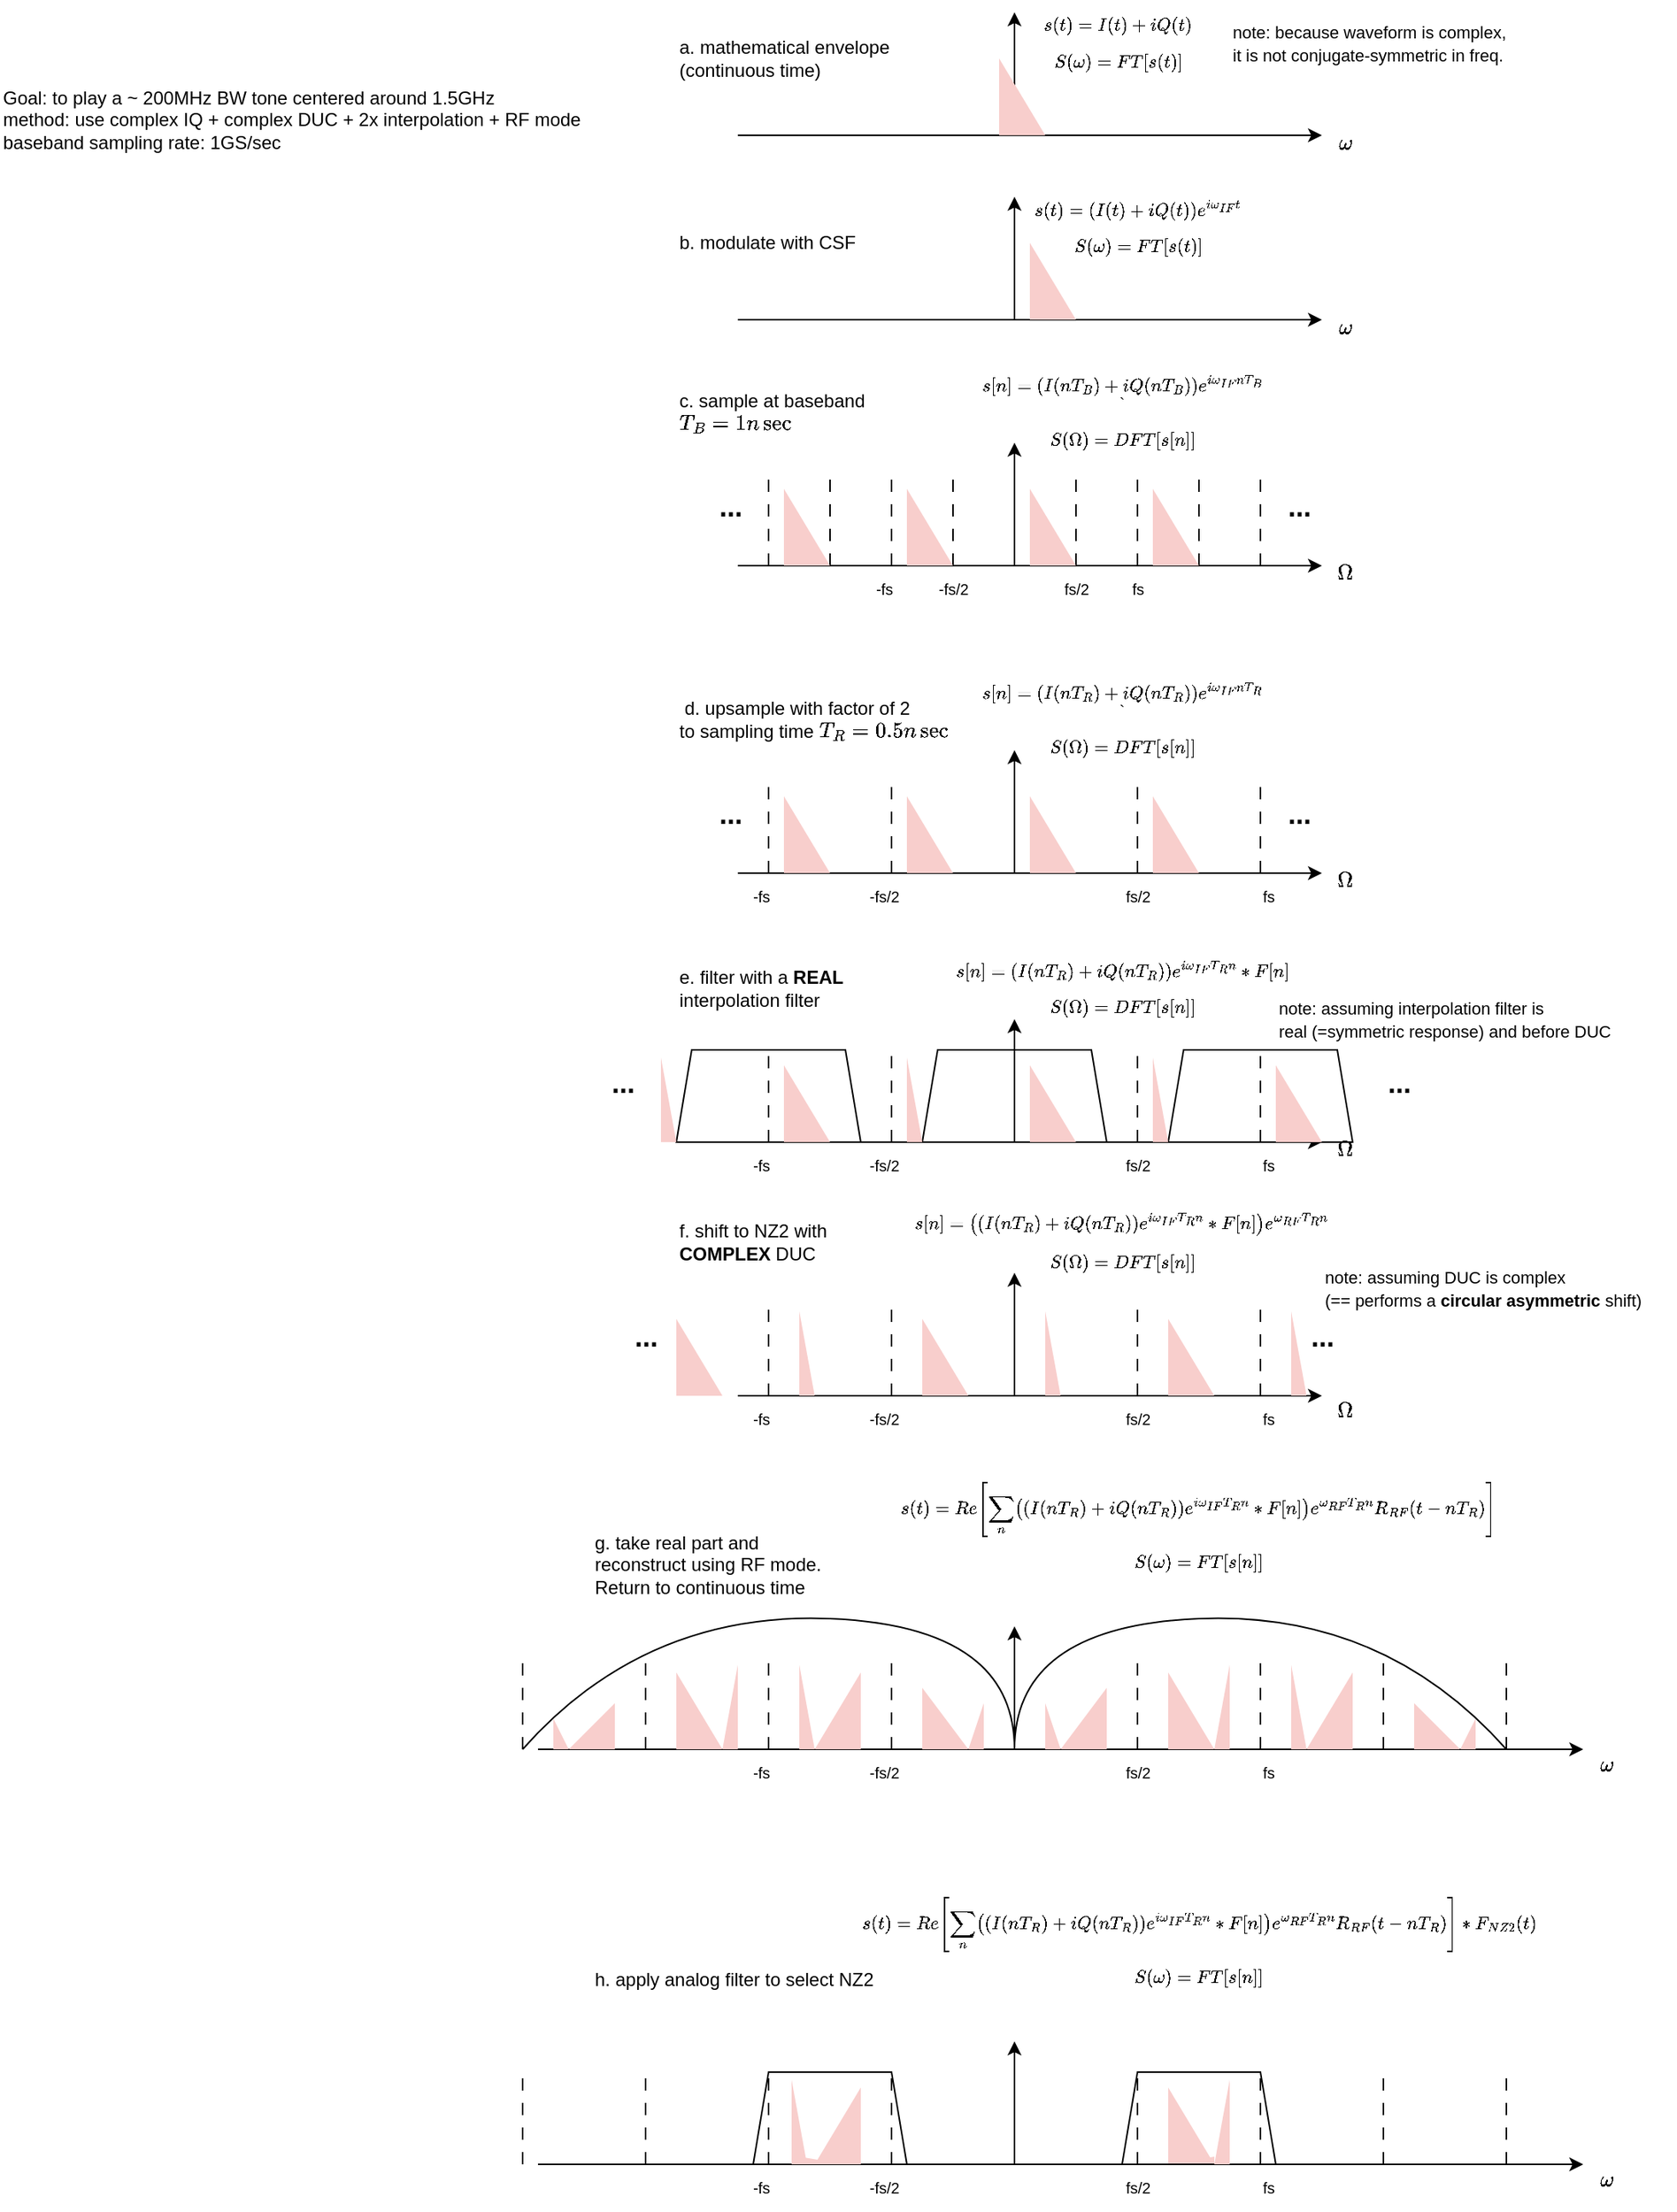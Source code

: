 <mxfile version="24.0.7" type="github" pages="2">
  <diagram name="Page-1" id="3EDu0ph7gnK6FWtlWWhK">
    <mxGraphModel dx="1434" dy="647" grid="1" gridSize="10" guides="1" tooltips="1" connect="1" arrows="1" fold="1" page="1" pageScale="1" pageWidth="1169" pageHeight="1654" math="1" shadow="0">
      <root>
        <mxCell id="0" />
        <mxCell id="1" parent="0" />
        <mxCell id="BkP3ZMJu4RFStQbcXFvb-228" value="" style="shape=trapezoid;perimeter=trapezoidPerimeter;whiteSpace=wrap;html=1;fixedSize=1;size=10;fillColor=none;" vertex="1" parent="1">
          <mxGeometry x="540" y="1350" width="100" height="60" as="geometry" />
        </mxCell>
        <mxCell id="iMeQ7XojHysJV0oHj3ZQ-11" value="" style="shape=trapezoid;perimeter=trapezoidPerimeter;whiteSpace=wrap;html=1;fixedSize=1;size=10;fillColor=none;" vertex="1" parent="1">
          <mxGeometry x="810" y="685" width="120" height="60" as="geometry" />
        </mxCell>
        <mxCell id="iMeQ7XojHysJV0oHj3ZQ-12" value="" style="shape=trapezoid;perimeter=trapezoidPerimeter;whiteSpace=wrap;html=1;fixedSize=1;size=10;fillColor=none;" vertex="1" parent="1">
          <mxGeometry x="490" y="685" width="120" height="60" as="geometry" />
        </mxCell>
        <mxCell id="BkP3ZMJu4RFStQbcXFvb-122" value="" style="shape=trapezoid;perimeter=trapezoidPerimeter;whiteSpace=wrap;html=1;fixedSize=1;size=10;fillColor=none;" vertex="1" parent="1">
          <mxGeometry x="650" y="685" width="120" height="60" as="geometry" />
        </mxCell>
        <mxCell id="BkP3ZMJu4RFStQbcXFvb-1" value="" style="endArrow=classic;html=1;rounded=0;" edge="1" parent="1">
          <mxGeometry width="50" height="50" relative="1" as="geometry">
            <mxPoint x="710" y="370" as="sourcePoint" />
            <mxPoint x="710" y="290" as="targetPoint" />
          </mxGeometry>
        </mxCell>
        <mxCell id="BkP3ZMJu4RFStQbcXFvb-2" value="" style="endArrow=classic;html=1;rounded=0;" edge="1" parent="1">
          <mxGeometry width="50" height="50" relative="1" as="geometry">
            <mxPoint x="530" y="370" as="sourcePoint" />
            <mxPoint x="910" y="370" as="targetPoint" />
          </mxGeometry>
        </mxCell>
        <mxCell id="BkP3ZMJu4RFStQbcXFvb-3" value="" style="endArrow=none;html=1;rounded=0;dashed=1;dashPattern=8 8;" edge="1" parent="1">
          <mxGeometry width="50" height="50" relative="1" as="geometry">
            <mxPoint x="750" y="370" as="sourcePoint" />
            <mxPoint x="750" y="310" as="targetPoint" />
          </mxGeometry>
        </mxCell>
        <mxCell id="BkP3ZMJu4RFStQbcXFvb-4" value="" style="endArrow=none;html=1;rounded=0;dashed=1;dashPattern=8 8;" edge="1" parent="1">
          <mxGeometry width="50" height="50" relative="1" as="geometry">
            <mxPoint x="790" y="370" as="sourcePoint" />
            <mxPoint x="790" y="310" as="targetPoint" />
          </mxGeometry>
        </mxCell>
        <mxCell id="BkP3ZMJu4RFStQbcXFvb-5" value="" style="endArrow=none;html=1;rounded=0;dashed=1;dashPattern=8 8;" edge="1" parent="1">
          <mxGeometry width="50" height="50" relative="1" as="geometry">
            <mxPoint x="830" y="370" as="sourcePoint" />
            <mxPoint x="830" y="310" as="targetPoint" />
          </mxGeometry>
        </mxCell>
        <mxCell id="BkP3ZMJu4RFStQbcXFvb-8" value="" style="endArrow=none;html=1;rounded=0;dashed=1;dashPattern=8 8;" edge="1" parent="1">
          <mxGeometry width="50" height="50" relative="1" as="geometry">
            <mxPoint x="630" y="370" as="sourcePoint" />
            <mxPoint x="630" y="310" as="targetPoint" />
          </mxGeometry>
        </mxCell>
        <mxCell id="BkP3ZMJu4RFStQbcXFvb-9" value="" style="endArrow=none;html=1;rounded=0;dashed=1;dashPattern=8 8;" edge="1" parent="1">
          <mxGeometry width="50" height="50" relative="1" as="geometry">
            <mxPoint x="670" y="370" as="sourcePoint" />
            <mxPoint x="670" y="310" as="targetPoint" />
          </mxGeometry>
        </mxCell>
        <mxCell id="BkP3ZMJu4RFStQbcXFvb-14" value="" style="verticalLabelPosition=bottom;verticalAlign=top;html=1;shape=mxgraph.basic.orthogonal_triangle;fillColor=#f8cecc;strokeColor=none;" vertex="1" parent="1">
          <mxGeometry x="720" y="320" width="30" height="50" as="geometry" />
        </mxCell>
        <mxCell id="BkP3ZMJu4RFStQbcXFvb-16" value="&lt;font style=&quot;font-size: 10px;&quot;&gt;fs/2&lt;/font&gt;" style="text;html=1;align=center;verticalAlign=middle;resizable=0;points=[];autosize=1;strokeColor=none;fillColor=none;" vertex="1" parent="1">
          <mxGeometry x="730" y="370" width="40" height="30" as="geometry" />
        </mxCell>
        <mxCell id="BkP3ZMJu4RFStQbcXFvb-17" value="&lt;font style=&quot;font-size: 10px;&quot;&gt;fs&lt;/font&gt;" style="text;html=1;align=center;verticalAlign=middle;resizable=0;points=[];autosize=1;strokeColor=none;fillColor=none;" vertex="1" parent="1">
          <mxGeometry x="775" y="370" width="30" height="30" as="geometry" />
        </mxCell>
        <mxCell id="BkP3ZMJu4RFStQbcXFvb-18" value="&lt;font style=&quot;font-size: 10px;&quot;&gt;-fs/2&lt;/font&gt;" style="text;html=1;align=center;verticalAlign=middle;resizable=0;points=[];autosize=1;strokeColor=none;fillColor=none;" vertex="1" parent="1">
          <mxGeometry x="650" y="370" width="40" height="30" as="geometry" />
        </mxCell>
        <mxCell id="BkP3ZMJu4RFStQbcXFvb-19" value="&lt;font style=&quot;font-size: 10px;&quot;&gt;-fs&lt;/font&gt;" style="text;html=1;align=center;verticalAlign=middle;resizable=0;points=[];autosize=1;strokeColor=none;fillColor=none;" vertex="1" parent="1">
          <mxGeometry x="610" y="370" width="30" height="30" as="geometry" />
        </mxCell>
        <mxCell id="BkP3ZMJu4RFStQbcXFvb-20" value="`s(t)=I(t)+iQ(t)`&lt;div&gt;&lt;br&gt;&lt;/div&gt;&lt;div&gt;`S(\omega)=FT[s(t)]`&lt;/div&gt;" style="text;html=1;align=center;verticalAlign=middle;whiteSpace=wrap;rounded=0;fontSize=10;" vertex="1" parent="1">
          <mxGeometry x="730" y="20" width="95" height="20" as="geometry" />
        </mxCell>
        <mxCell id="BkP3ZMJu4RFStQbcXFvb-21" value="`s[n]=(I(nT_{B})+iQ(nT_{B}))e^{i\omega_{IF}nT_{B}}``&lt;div&gt;&lt;br&gt;&lt;div&gt;`S(\Omega)=DFT[s[n]]`&lt;/div&gt;&lt;/div&gt;" style="text;html=1;align=center;verticalAlign=middle;whiteSpace=wrap;rounded=0;fontSize=10;" vertex="1" parent="1">
          <mxGeometry x="720" y="260" width="120" height="20" as="geometry" />
        </mxCell>
        <mxCell id="BkP3ZMJu4RFStQbcXFvb-22" value="" style="endArrow=classic;html=1;rounded=0;" edge="1" parent="1">
          <mxGeometry width="50" height="50" relative="1" as="geometry">
            <mxPoint x="710" y="90" as="sourcePoint" />
            <mxPoint x="710" y="10" as="targetPoint" />
          </mxGeometry>
        </mxCell>
        <mxCell id="BkP3ZMJu4RFStQbcXFvb-23" value="" style="endArrow=classic;html=1;rounded=0;" edge="1" parent="1">
          <mxGeometry width="50" height="50" relative="1" as="geometry">
            <mxPoint x="530" y="90" as="sourcePoint" />
            <mxPoint x="910" y="90" as="targetPoint" />
          </mxGeometry>
        </mxCell>
        <mxCell id="BkP3ZMJu4RFStQbcXFvb-31" value="" style="endArrow=none;html=1;rounded=0;dashed=1;dashPattern=8 8;" edge="1" source="BkP3ZMJu4RFStQbcXFvb-33" parent="1">
          <mxGeometry width="50" height="50" relative="1" as="geometry">
            <mxPoint x="710" y="90" as="sourcePoint" />
            <mxPoint x="710" y="80" as="targetPoint" />
          </mxGeometry>
        </mxCell>
        <mxCell id="BkP3ZMJu4RFStQbcXFvb-32" value="" style="endArrow=none;html=1;rounded=0;dashed=1;dashPattern=8 8;" edge="1" target="BkP3ZMJu4RFStQbcXFvb-33" parent="1">
          <mxGeometry width="50" height="50" relative="1" as="geometry">
            <mxPoint x="710" y="90" as="sourcePoint" />
            <mxPoint x="710" y="80" as="targetPoint" />
          </mxGeometry>
        </mxCell>
        <mxCell id="BkP3ZMJu4RFStQbcXFvb-33" value="" style="verticalLabelPosition=bottom;verticalAlign=top;html=1;shape=mxgraph.basic.orthogonal_triangle;fillColor=#f8cecc;strokeColor=none;" vertex="1" parent="1">
          <mxGeometry x="700" y="40" width="30" height="50" as="geometry" />
        </mxCell>
        <mxCell id="BkP3ZMJu4RFStQbcXFvb-38" value="a. mathematical envelope&lt;br&gt;(continuous time)" style="text;html=1;align=left;verticalAlign=middle;resizable=0;points=[];autosize=1;strokeColor=none;fillColor=none;" vertex="1" parent="1">
          <mxGeometry x="490" y="20" width="160" height="40" as="geometry" />
        </mxCell>
        <mxCell id="BkP3ZMJu4RFStQbcXFvb-39" value="`\omega`" style="text;html=1;align=center;verticalAlign=middle;resizable=0;points=[];autosize=1;strokeColor=none;fillColor=none;" vertex="1" parent="1">
          <mxGeometry x="890" y="80" width="70" height="30" as="geometry" />
        </mxCell>
        <mxCell id="BkP3ZMJu4RFStQbcXFvb-41" value="c. sample at baseband&lt;div&gt;`T_{B}=1nsec`&lt;/div&gt;" style="text;html=1;align=left;verticalAlign=middle;resizable=0;points=[];autosize=1;strokeColor=none;fillColor=none;" vertex="1" parent="1">
          <mxGeometry x="490" y="250" width="140" height="40" as="geometry" />
        </mxCell>
        <mxCell id="BkP3ZMJu4RFStQbcXFvb-42" value="" style="verticalLabelPosition=bottom;verticalAlign=top;html=1;shape=mxgraph.basic.orthogonal_triangle;fillColor=#f8cecc;strokeColor=none;" vertex="1" parent="1">
          <mxGeometry x="800" y="320" width="30" height="50" as="geometry" />
        </mxCell>
        <mxCell id="BkP3ZMJu4RFStQbcXFvb-43" value="" style="verticalLabelPosition=bottom;verticalAlign=top;html=1;shape=mxgraph.basic.orthogonal_triangle;fillColor=#f8cecc;strokeColor=none;" vertex="1" parent="1">
          <mxGeometry x="640" y="320" width="30" height="50" as="geometry" />
        </mxCell>
        <mxCell id="BkP3ZMJu4RFStQbcXFvb-45" value="..." style="text;html=1;align=center;verticalAlign=top;resizable=0;points=[];autosize=1;strokeColor=none;fillColor=none;fontSize=18;fontStyle=1" vertex="1" parent="1">
          <mxGeometry x="875" y="315" width="40" height="40" as="geometry" />
        </mxCell>
        <mxCell id="BkP3ZMJu4RFStQbcXFvb-46" value="..." style="text;html=1;align=center;verticalAlign=top;resizable=0;points=[];autosize=1;strokeColor=none;fillColor=none;fontSize=18;fontStyle=1" vertex="1" parent="1">
          <mxGeometry x="505" y="315" width="40" height="40" as="geometry" />
        </mxCell>
        <mxCell id="BkP3ZMJu4RFStQbcXFvb-47" value="" style="endArrow=none;html=1;rounded=0;dashed=1;dashPattern=8 8;" edge="1" parent="1">
          <mxGeometry width="50" height="50" relative="1" as="geometry">
            <mxPoint x="590" y="370" as="sourcePoint" />
            <mxPoint x="590" y="310" as="targetPoint" />
          </mxGeometry>
        </mxCell>
        <mxCell id="BkP3ZMJu4RFStQbcXFvb-48" value="`s(t)=(I(t)+iQ(t))e^{i\omega_{IF}t}`&lt;div&gt;&lt;br&gt;&lt;/div&gt;&lt;div&gt;`S(\omega)=FT[s(t)]`&lt;/div&gt;" style="text;html=1;align=center;verticalAlign=middle;whiteSpace=wrap;rounded=0;fontSize=10;" vertex="1" parent="1">
          <mxGeometry x="742.5" y="140" width="95" height="20" as="geometry" />
        </mxCell>
        <mxCell id="BkP3ZMJu4RFStQbcXFvb-49" value="" style="endArrow=classic;html=1;rounded=0;" edge="1" parent="1">
          <mxGeometry width="50" height="50" relative="1" as="geometry">
            <mxPoint x="710" y="210" as="sourcePoint" />
            <mxPoint x="710" y="130" as="targetPoint" />
          </mxGeometry>
        </mxCell>
        <mxCell id="BkP3ZMJu4RFStQbcXFvb-50" value="" style="endArrow=classic;html=1;rounded=0;" edge="1" parent="1">
          <mxGeometry width="50" height="50" relative="1" as="geometry">
            <mxPoint x="530" y="210" as="sourcePoint" />
            <mxPoint x="910" y="210" as="targetPoint" />
          </mxGeometry>
        </mxCell>
        <mxCell id="BkP3ZMJu4RFStQbcXFvb-53" value="" style="verticalLabelPosition=bottom;verticalAlign=top;html=1;shape=mxgraph.basic.orthogonal_triangle;fillColor=#f8cecc;strokeColor=none;" vertex="1" parent="1">
          <mxGeometry x="720" y="160" width="30" height="50" as="geometry" />
        </mxCell>
        <mxCell id="BkP3ZMJu4RFStQbcXFvb-54" value="b. modulate with CSF" style="text;html=1;align=left;verticalAlign=middle;resizable=0;points=[];autosize=1;strokeColor=none;fillColor=none;" vertex="1" parent="1">
          <mxGeometry x="490" y="145" width="140" height="30" as="geometry" />
        </mxCell>
        <mxCell id="BkP3ZMJu4RFStQbcXFvb-55" value="`\omega`" style="text;html=1;align=center;verticalAlign=middle;resizable=0;points=[];autosize=1;strokeColor=none;fillColor=none;" vertex="1" parent="1">
          <mxGeometry x="890" y="200" width="70" height="30" as="geometry" />
        </mxCell>
        <mxCell id="BkP3ZMJu4RFStQbcXFvb-75" value="" style="endArrow=none;html=1;rounded=0;dashed=1;dashPattern=8 8;" edge="1" parent="1">
          <mxGeometry width="50" height="50" relative="1" as="geometry">
            <mxPoint x="870" y="370" as="sourcePoint" />
            <mxPoint x="870" y="310" as="targetPoint" />
          </mxGeometry>
        </mxCell>
        <mxCell id="BkP3ZMJu4RFStQbcXFvb-76" value="" style="endArrow=none;html=1;rounded=0;dashed=1;dashPattern=8 8;" edge="1" parent="1">
          <mxGeometry width="50" height="50" relative="1" as="geometry">
            <mxPoint x="550" y="370" as="sourcePoint" />
            <mxPoint x="550" y="310" as="targetPoint" />
          </mxGeometry>
        </mxCell>
        <mxCell id="BkP3ZMJu4RFStQbcXFvb-77" value="" style="verticalLabelPosition=bottom;verticalAlign=top;html=1;shape=mxgraph.basic.orthogonal_triangle;fillColor=#f8cecc;strokeColor=none;" vertex="1" parent="1">
          <mxGeometry x="560" y="320" width="30" height="50" as="geometry" />
        </mxCell>
        <mxCell id="BkP3ZMJu4RFStQbcXFvb-78" value="" style="endArrow=classic;html=1;rounded=0;" edge="1" parent="1">
          <mxGeometry width="50" height="50" relative="1" as="geometry">
            <mxPoint x="710" y="570" as="sourcePoint" />
            <mxPoint x="710" y="490" as="targetPoint" />
          </mxGeometry>
        </mxCell>
        <mxCell id="BkP3ZMJu4RFStQbcXFvb-79" value="" style="endArrow=classic;html=1;rounded=0;" edge="1" parent="1">
          <mxGeometry width="50" height="50" relative="1" as="geometry">
            <mxPoint x="530" y="570" as="sourcePoint" />
            <mxPoint x="910" y="570" as="targetPoint" />
          </mxGeometry>
        </mxCell>
        <mxCell id="BkP3ZMJu4RFStQbcXFvb-81" value="" style="endArrow=none;html=1;rounded=0;dashed=1;dashPattern=8 8;" edge="1" parent="1">
          <mxGeometry width="50" height="50" relative="1" as="geometry">
            <mxPoint x="790" y="570" as="sourcePoint" />
            <mxPoint x="790" y="510" as="targetPoint" />
          </mxGeometry>
        </mxCell>
        <mxCell id="BkP3ZMJu4RFStQbcXFvb-83" value="" style="endArrow=none;html=1;rounded=0;dashed=1;dashPattern=8 8;" edge="1" parent="1">
          <mxGeometry width="50" height="50" relative="1" as="geometry">
            <mxPoint x="630" y="570" as="sourcePoint" />
            <mxPoint x="630" y="510" as="targetPoint" />
          </mxGeometry>
        </mxCell>
        <mxCell id="BkP3ZMJu4RFStQbcXFvb-85" value="" style="verticalLabelPosition=bottom;verticalAlign=top;html=1;shape=mxgraph.basic.orthogonal_triangle;fillColor=#f8cecc;strokeColor=none;" vertex="1" parent="1">
          <mxGeometry x="720" y="520" width="30" height="50" as="geometry" />
        </mxCell>
        <mxCell id="BkP3ZMJu4RFStQbcXFvb-86" value="&lt;font style=&quot;font-size: 10px;&quot;&gt;fs/2&lt;/font&gt;" style="text;html=1;align=center;verticalAlign=middle;resizable=0;points=[];autosize=1;strokeColor=none;fillColor=none;" vertex="1" parent="1">
          <mxGeometry x="770" y="570" width="40" height="30" as="geometry" />
        </mxCell>
        <mxCell id="BkP3ZMJu4RFStQbcXFvb-87" value="&lt;font style=&quot;font-size: 10px;&quot;&gt;fs&lt;/font&gt;" style="text;html=1;align=center;verticalAlign=middle;resizable=0;points=[];autosize=1;strokeColor=none;fillColor=none;" vertex="1" parent="1">
          <mxGeometry x="860" y="570" width="30" height="30" as="geometry" />
        </mxCell>
        <mxCell id="BkP3ZMJu4RFStQbcXFvb-88" value="&lt;font style=&quot;font-size: 10px;&quot;&gt;-fs/2&lt;/font&gt;" style="text;html=1;align=center;verticalAlign=middle;resizable=0;points=[];autosize=1;strokeColor=none;fillColor=none;" vertex="1" parent="1">
          <mxGeometry x="605" y="570" width="40" height="30" as="geometry" />
        </mxCell>
        <mxCell id="BkP3ZMJu4RFStQbcXFvb-89" value="&lt;font style=&quot;font-size: 10px;&quot;&gt;-fs&lt;/font&gt;" style="text;html=1;align=center;verticalAlign=middle;resizable=0;points=[];autosize=1;strokeColor=none;fillColor=none;" vertex="1" parent="1">
          <mxGeometry x="530" y="570" width="30" height="30" as="geometry" />
        </mxCell>
        <mxCell id="BkP3ZMJu4RFStQbcXFvb-90" value="`s[n]=(I(nT_{R})+iQ(nT_{R}))e^{i\omega_{IF}nT_{R}}``&lt;div&gt;&lt;br&gt;&lt;div&gt;`S(\Omega)=DFT[s[n]]`&lt;/div&gt;&lt;/div&gt;" style="text;html=1;align=center;verticalAlign=middle;whiteSpace=wrap;rounded=0;fontSize=10;" vertex="1" parent="1">
          <mxGeometry x="720" y="460" width="120" height="20" as="geometry" />
        </mxCell>
        <mxCell id="BkP3ZMJu4RFStQbcXFvb-91" value="&lt;div&gt;&amp;nbsp;d. upsample with factor of 2&lt;/div&gt;&lt;div&gt;to sampling time `T_R=0.5nsec`&lt;/div&gt;" style="text;html=1;align=left;verticalAlign=middle;resizable=0;points=[];autosize=1;strokeColor=none;fillColor=none;" vertex="1" parent="1">
          <mxGeometry x="490" y="450" width="190" height="40" as="geometry" />
        </mxCell>
        <mxCell id="BkP3ZMJu4RFStQbcXFvb-92" value="" style="verticalLabelPosition=bottom;verticalAlign=top;html=1;shape=mxgraph.basic.orthogonal_triangle;fillColor=#f8cecc;strokeColor=none;" vertex="1" parent="1">
          <mxGeometry x="800" y="520" width="30" height="50" as="geometry" />
        </mxCell>
        <mxCell id="BkP3ZMJu4RFStQbcXFvb-93" value="" style="verticalLabelPosition=bottom;verticalAlign=top;html=1;shape=mxgraph.basic.orthogonal_triangle;fillColor=#f8cecc;strokeColor=none;" vertex="1" parent="1">
          <mxGeometry x="640" y="520" width="30" height="50" as="geometry" />
        </mxCell>
        <mxCell id="BkP3ZMJu4RFStQbcXFvb-94" value="..." style="text;html=1;align=center;verticalAlign=top;resizable=0;points=[];autosize=1;strokeColor=none;fillColor=none;fontSize=18;fontStyle=1" vertex="1" parent="1">
          <mxGeometry x="875" y="515" width="40" height="40" as="geometry" />
        </mxCell>
        <mxCell id="BkP3ZMJu4RFStQbcXFvb-95" value="..." style="text;html=1;align=center;verticalAlign=top;resizable=0;points=[];autosize=1;strokeColor=none;fillColor=none;fontSize=18;fontStyle=1" vertex="1" parent="1">
          <mxGeometry x="505" y="515" width="40" height="40" as="geometry" />
        </mxCell>
        <mxCell id="BkP3ZMJu4RFStQbcXFvb-97" value="" style="endArrow=none;html=1;rounded=0;dashed=1;dashPattern=8 8;" edge="1" parent="1">
          <mxGeometry width="50" height="50" relative="1" as="geometry">
            <mxPoint x="870" y="570" as="sourcePoint" />
            <mxPoint x="870" y="510" as="targetPoint" />
          </mxGeometry>
        </mxCell>
        <mxCell id="BkP3ZMJu4RFStQbcXFvb-98" value="" style="endArrow=none;html=1;rounded=0;dashed=1;dashPattern=8 8;" edge="1" parent="1">
          <mxGeometry width="50" height="50" relative="1" as="geometry">
            <mxPoint x="550" y="570" as="sourcePoint" />
            <mxPoint x="550" y="510" as="targetPoint" />
          </mxGeometry>
        </mxCell>
        <mxCell id="BkP3ZMJu4RFStQbcXFvb-99" value="" style="verticalLabelPosition=bottom;verticalAlign=top;html=1;shape=mxgraph.basic.orthogonal_triangle;fillColor=#f8cecc;strokeColor=none;" vertex="1" parent="1">
          <mxGeometry x="560" y="520" width="30" height="50" as="geometry" />
        </mxCell>
        <mxCell id="BkP3ZMJu4RFStQbcXFvb-100" value="&lt;font style=&quot;font-size: 11px;&quot;&gt;note: because waveform is complex,&lt;/font&gt;&lt;div&gt;&lt;font style=&quot;font-size: 11px;&quot;&gt;it is not conjugate-symmetric in freq.&lt;br&gt;&lt;/font&gt;&lt;/div&gt;" style="text;html=1;align=left;verticalAlign=middle;resizable=0;points=[];autosize=1;strokeColor=none;fillColor=none;" vertex="1" parent="1">
          <mxGeometry x="850" y="10" width="200" height="40" as="geometry" />
        </mxCell>
        <mxCell id="BkP3ZMJu4RFStQbcXFvb-101" value="`\Omega`" style="text;html=1;align=center;verticalAlign=middle;resizable=0;points=[];autosize=1;strokeColor=none;fillColor=none;" vertex="1" parent="1">
          <mxGeometry x="890" y="360" width="70" height="30" as="geometry" />
        </mxCell>
        <mxCell id="BkP3ZMJu4RFStQbcXFvb-102" value="`\Omega`" style="text;html=1;align=center;verticalAlign=middle;resizable=0;points=[];autosize=1;strokeColor=none;fillColor=none;" vertex="1" parent="1">
          <mxGeometry x="890" y="560" width="70" height="30" as="geometry" />
        </mxCell>
        <mxCell id="BkP3ZMJu4RFStQbcXFvb-103" value="" style="endArrow=classic;html=1;rounded=0;" edge="1" parent="1">
          <mxGeometry width="50" height="50" relative="1" as="geometry">
            <mxPoint x="710" y="745" as="sourcePoint" />
            <mxPoint x="710" y="665" as="targetPoint" />
          </mxGeometry>
        </mxCell>
        <mxCell id="BkP3ZMJu4RFStQbcXFvb-104" value="" style="endArrow=classic;html=1;rounded=0;" edge="1" parent="1">
          <mxGeometry width="50" height="50" relative="1" as="geometry">
            <mxPoint x="530" y="745" as="sourcePoint" />
            <mxPoint x="910" y="745" as="targetPoint" />
          </mxGeometry>
        </mxCell>
        <mxCell id="BkP3ZMJu4RFStQbcXFvb-105" value="" style="endArrow=none;html=1;rounded=0;dashed=1;dashPattern=8 8;" edge="1" parent="1">
          <mxGeometry width="50" height="50" relative="1" as="geometry">
            <mxPoint x="790" y="745" as="sourcePoint" />
            <mxPoint x="790" y="685" as="targetPoint" />
          </mxGeometry>
        </mxCell>
        <mxCell id="BkP3ZMJu4RFStQbcXFvb-106" value="" style="endArrow=none;html=1;rounded=0;dashed=1;dashPattern=8 8;" edge="1" parent="1">
          <mxGeometry width="50" height="50" relative="1" as="geometry">
            <mxPoint x="630" y="745" as="sourcePoint" />
            <mxPoint x="630" y="685" as="targetPoint" />
          </mxGeometry>
        </mxCell>
        <mxCell id="BkP3ZMJu4RFStQbcXFvb-107" value="" style="verticalLabelPosition=bottom;verticalAlign=top;html=1;shape=mxgraph.basic.orthogonal_triangle;fillColor=#f8cecc;strokeColor=none;" vertex="1" parent="1">
          <mxGeometry x="720" y="695" width="30" height="50" as="geometry" />
        </mxCell>
        <mxCell id="BkP3ZMJu4RFStQbcXFvb-108" value="&lt;font style=&quot;font-size: 10px;&quot;&gt;fs/2&lt;/font&gt;" style="text;html=1;align=center;verticalAlign=middle;resizable=0;points=[];autosize=1;strokeColor=none;fillColor=none;" vertex="1" parent="1">
          <mxGeometry x="770" y="745" width="40" height="30" as="geometry" />
        </mxCell>
        <mxCell id="BkP3ZMJu4RFStQbcXFvb-109" value="&lt;font style=&quot;font-size: 10px;&quot;&gt;fs&lt;/font&gt;" style="text;html=1;align=center;verticalAlign=middle;resizable=0;points=[];autosize=1;strokeColor=none;fillColor=none;" vertex="1" parent="1">
          <mxGeometry x="860" y="745" width="30" height="30" as="geometry" />
        </mxCell>
        <mxCell id="BkP3ZMJu4RFStQbcXFvb-110" value="&lt;font style=&quot;font-size: 10px;&quot;&gt;-fs/2&lt;/font&gt;" style="text;html=1;align=center;verticalAlign=middle;resizable=0;points=[];autosize=1;strokeColor=none;fillColor=none;" vertex="1" parent="1">
          <mxGeometry x="605" y="745" width="40" height="30" as="geometry" />
        </mxCell>
        <mxCell id="BkP3ZMJu4RFStQbcXFvb-111" value="&lt;font style=&quot;font-size: 10px;&quot;&gt;-fs&lt;/font&gt;" style="text;html=1;align=center;verticalAlign=middle;resizable=0;points=[];autosize=1;strokeColor=none;fillColor=none;" vertex="1" parent="1">
          <mxGeometry x="530" y="745" width="30" height="30" as="geometry" />
        </mxCell>
        <mxCell id="BkP3ZMJu4RFStQbcXFvb-112" value="`s[n]=(I(nT_{R})+iQ(nT_{R}))e^{i\omega_{IF}T_{R}n}\ast F[n]`&lt;div&gt;&lt;br&gt;&lt;div&gt;`S(\Omega)=DFT[s[n]]`&lt;/div&gt;&lt;/div&gt;" style="text;html=1;align=center;verticalAlign=middle;whiteSpace=wrap;rounded=0;fontSize=10;" vertex="1" parent="1">
          <mxGeometry x="720" y="635" width="120" height="20" as="geometry" />
        </mxCell>
        <mxCell id="BkP3ZMJu4RFStQbcXFvb-113" value="&lt;div&gt;e. filter with a &lt;b&gt;REAL&lt;/b&gt;&lt;/div&gt;&lt;div&gt;interpolation filter&lt;/div&gt;" style="text;html=1;align=left;verticalAlign=middle;resizable=0;points=[];autosize=1;strokeColor=none;fillColor=none;" vertex="1" parent="1">
          <mxGeometry x="490" y="625" width="130" height="40" as="geometry" />
        </mxCell>
        <mxCell id="BkP3ZMJu4RFStQbcXFvb-115" value="" style="verticalLabelPosition=bottom;verticalAlign=top;html=1;shape=mxgraph.basic.orthogonal_triangle;fillColor=#f8cecc;strokeColor=none;" vertex="1" parent="1">
          <mxGeometry x="640" y="690" width="10" height="55" as="geometry" />
        </mxCell>
        <mxCell id="BkP3ZMJu4RFStQbcXFvb-116" value="..." style="text;html=1;align=center;verticalAlign=top;resizable=0;points=[];autosize=1;strokeColor=none;fillColor=none;fontSize=18;fontStyle=1" vertex="1" parent="1">
          <mxGeometry x="940" y="690" width="40" height="40" as="geometry" />
        </mxCell>
        <mxCell id="BkP3ZMJu4RFStQbcXFvb-117" value="..." style="text;html=1;align=center;verticalAlign=top;resizable=0;points=[];autosize=1;strokeColor=none;fillColor=none;fontSize=18;fontStyle=1" vertex="1" parent="1">
          <mxGeometry x="435" y="690" width="40" height="40" as="geometry" />
        </mxCell>
        <mxCell id="BkP3ZMJu4RFStQbcXFvb-118" value="" style="endArrow=none;html=1;rounded=0;dashed=1;dashPattern=8 8;" edge="1" parent="1">
          <mxGeometry width="50" height="50" relative="1" as="geometry">
            <mxPoint x="870" y="745" as="sourcePoint" />
            <mxPoint x="870" y="685" as="targetPoint" />
          </mxGeometry>
        </mxCell>
        <mxCell id="BkP3ZMJu4RFStQbcXFvb-119" value="" style="endArrow=none;html=1;rounded=0;dashed=1;dashPattern=8 8;" edge="1" parent="1">
          <mxGeometry width="50" height="50" relative="1" as="geometry">
            <mxPoint x="550" y="745" as="sourcePoint" />
            <mxPoint x="550" y="685" as="targetPoint" />
          </mxGeometry>
        </mxCell>
        <mxCell id="BkP3ZMJu4RFStQbcXFvb-121" value="`\Omega`" style="text;html=1;align=center;verticalAlign=middle;resizable=0;points=[];autosize=1;strokeColor=none;fillColor=none;" vertex="1" parent="1">
          <mxGeometry x="890" y="735" width="70" height="30" as="geometry" />
        </mxCell>
        <mxCell id="BkP3ZMJu4RFStQbcXFvb-124" value="" style="endArrow=classic;html=1;rounded=0;" edge="1" parent="1">
          <mxGeometry width="50" height="50" relative="1" as="geometry">
            <mxPoint x="710" y="910" as="sourcePoint" />
            <mxPoint x="710" y="830" as="targetPoint" />
          </mxGeometry>
        </mxCell>
        <mxCell id="BkP3ZMJu4RFStQbcXFvb-125" value="" style="endArrow=classic;html=1;rounded=0;" edge="1" parent="1">
          <mxGeometry width="50" height="50" relative="1" as="geometry">
            <mxPoint x="530" y="910" as="sourcePoint" />
            <mxPoint x="910" y="910" as="targetPoint" />
          </mxGeometry>
        </mxCell>
        <mxCell id="BkP3ZMJu4RFStQbcXFvb-126" value="" style="endArrow=none;html=1;rounded=0;dashed=1;dashPattern=8 8;" edge="1" parent="1">
          <mxGeometry width="50" height="50" relative="1" as="geometry">
            <mxPoint x="790" y="910" as="sourcePoint" />
            <mxPoint x="790" y="850" as="targetPoint" />
          </mxGeometry>
        </mxCell>
        <mxCell id="BkP3ZMJu4RFStQbcXFvb-127" value="" style="endArrow=none;html=1;rounded=0;dashed=1;dashPattern=8 8;" edge="1" parent="1">
          <mxGeometry width="50" height="50" relative="1" as="geometry">
            <mxPoint x="630" y="910" as="sourcePoint" />
            <mxPoint x="630" y="850" as="targetPoint" />
          </mxGeometry>
        </mxCell>
        <mxCell id="BkP3ZMJu4RFStQbcXFvb-129" value="&lt;font style=&quot;font-size: 10px;&quot;&gt;fs/2&lt;/font&gt;" style="text;html=1;align=center;verticalAlign=middle;resizable=0;points=[];autosize=1;strokeColor=none;fillColor=none;" vertex="1" parent="1">
          <mxGeometry x="770" y="910" width="40" height="30" as="geometry" />
        </mxCell>
        <mxCell id="BkP3ZMJu4RFStQbcXFvb-130" value="&lt;font style=&quot;font-size: 10px;&quot;&gt;fs&lt;/font&gt;" style="text;html=1;align=center;verticalAlign=middle;resizable=0;points=[];autosize=1;strokeColor=none;fillColor=none;" vertex="1" parent="1">
          <mxGeometry x="860" y="910" width="30" height="30" as="geometry" />
        </mxCell>
        <mxCell id="BkP3ZMJu4RFStQbcXFvb-131" value="&lt;font style=&quot;font-size: 10px;&quot;&gt;-fs/2&lt;/font&gt;" style="text;html=1;align=center;verticalAlign=middle;resizable=0;points=[];autosize=1;strokeColor=none;fillColor=none;" vertex="1" parent="1">
          <mxGeometry x="605" y="910" width="40" height="30" as="geometry" />
        </mxCell>
        <mxCell id="BkP3ZMJu4RFStQbcXFvb-132" value="&lt;font style=&quot;font-size: 10px;&quot;&gt;-fs&lt;/font&gt;" style="text;html=1;align=center;verticalAlign=middle;resizable=0;points=[];autosize=1;strokeColor=none;fillColor=none;" vertex="1" parent="1">
          <mxGeometry x="530" y="910" width="30" height="30" as="geometry" />
        </mxCell>
        <mxCell id="BkP3ZMJu4RFStQbcXFvb-133" value="`s[n]=((I(nT_{R})+iQ(nT_{R}))e^{i\omega_{IF}T_{R}n}\ast F[n])e^{\omega_{RF} T_R n`&lt;div&gt;&lt;br&gt;&lt;div&gt;`S(\Omega)=DFT[s[n]]`&lt;/div&gt;&lt;/div&gt;" style="text;html=1;align=center;verticalAlign=middle;whiteSpace=wrap;rounded=0;fontSize=10;" vertex="1" parent="1">
          <mxGeometry x="720" y="800" width="120" height="20" as="geometry" />
        </mxCell>
        <mxCell id="BkP3ZMJu4RFStQbcXFvb-134" value="&lt;div&gt;f. shift to NZ2 with&lt;br&gt;&lt;b&gt;COMPLEX&lt;/b&gt; DUC&lt;/div&gt;" style="text;html=1;align=left;verticalAlign=middle;resizable=0;points=[];autosize=1;strokeColor=none;fillColor=none;" vertex="1" parent="1">
          <mxGeometry x="490" y="790" width="120" height="40" as="geometry" />
        </mxCell>
        <mxCell id="BkP3ZMJu4RFStQbcXFvb-137" value="..." style="text;html=1;align=center;verticalAlign=top;resizable=0;points=[];autosize=1;strokeColor=none;fillColor=none;fontSize=18;fontStyle=1" vertex="1" parent="1">
          <mxGeometry x="890" y="855" width="40" height="40" as="geometry" />
        </mxCell>
        <mxCell id="BkP3ZMJu4RFStQbcXFvb-138" value="..." style="text;html=1;align=center;verticalAlign=top;resizable=0;points=[];autosize=1;strokeColor=none;fillColor=none;fontSize=18;fontStyle=1" vertex="1" parent="1">
          <mxGeometry x="450" y="855" width="40" height="40" as="geometry" />
        </mxCell>
        <mxCell id="BkP3ZMJu4RFStQbcXFvb-139" value="" style="endArrow=none;html=1;rounded=0;dashed=1;dashPattern=8 8;" edge="1" parent="1">
          <mxGeometry width="50" height="50" relative="1" as="geometry">
            <mxPoint x="870" y="910" as="sourcePoint" />
            <mxPoint x="870" y="850" as="targetPoint" />
          </mxGeometry>
        </mxCell>
        <mxCell id="BkP3ZMJu4RFStQbcXFvb-140" value="" style="endArrow=none;html=1;rounded=0;dashed=1;dashPattern=8 8;" edge="1" parent="1">
          <mxGeometry width="50" height="50" relative="1" as="geometry">
            <mxPoint x="550" y="910" as="sourcePoint" />
            <mxPoint x="550" y="850" as="targetPoint" />
          </mxGeometry>
        </mxCell>
        <mxCell id="BkP3ZMJu4RFStQbcXFvb-142" value="`\Omega`" style="text;html=1;align=center;verticalAlign=middle;resizable=0;points=[];autosize=1;strokeColor=none;fillColor=none;" vertex="1" parent="1">
          <mxGeometry x="890" y="905" width="70" height="30" as="geometry" />
        </mxCell>
        <mxCell id="BkP3ZMJu4RFStQbcXFvb-145" value="&lt;font style=&quot;font-size: 11px;&quot;&gt;note: assuming interpolation filter is&lt;/font&gt;&lt;div&gt;&lt;font style=&quot;font-size: 11px;&quot;&gt;real (=symmetric response) and before DUC&lt;/font&gt;&lt;/div&gt;" style="text;html=1;align=left;verticalAlign=middle;resizable=0;points=[];autosize=1;strokeColor=none;fillColor=none;" vertex="1" parent="1">
          <mxGeometry x="880" y="645" width="240" height="40" as="geometry" />
        </mxCell>
        <mxCell id="BkP3ZMJu4RFStQbcXFvb-147" value="&lt;font style=&quot;font-size: 11px;&quot;&gt;note: assuming DUC is complex&lt;/font&gt;&lt;div&gt;&lt;font style=&quot;font-size: 11px;&quot;&gt;(== performs a &lt;b&gt;circular asymmetric&lt;/b&gt; shift)&lt;/font&gt;&lt;/div&gt;" style="text;html=1;align=left;verticalAlign=middle;resizable=0;points=[];autosize=1;strokeColor=none;fillColor=none;" vertex="1" parent="1">
          <mxGeometry x="910" y="820" width="230" height="40" as="geometry" />
        </mxCell>
        <mxCell id="BkP3ZMJu4RFStQbcXFvb-148" value="" style="endArrow=classic;html=1;rounded=0;" edge="1" parent="1">
          <mxGeometry width="50" height="50" relative="1" as="geometry">
            <mxPoint x="710" y="1140" as="sourcePoint" />
            <mxPoint x="710" y="1060" as="targetPoint" />
          </mxGeometry>
        </mxCell>
        <mxCell id="BkP3ZMJu4RFStQbcXFvb-149" value="" style="endArrow=classic;html=1;rounded=0;" edge="1" parent="1">
          <mxGeometry width="50" height="50" relative="1" as="geometry">
            <mxPoint x="400" y="1140" as="sourcePoint" />
            <mxPoint x="1080" y="1140" as="targetPoint" />
          </mxGeometry>
        </mxCell>
        <mxCell id="BkP3ZMJu4RFStQbcXFvb-150" value="" style="endArrow=none;html=1;rounded=0;dashed=1;dashPattern=8 8;" edge="1" parent="1">
          <mxGeometry width="50" height="50" relative="1" as="geometry">
            <mxPoint x="790" y="1140" as="sourcePoint" />
            <mxPoint x="790" y="1080" as="targetPoint" />
          </mxGeometry>
        </mxCell>
        <mxCell id="BkP3ZMJu4RFStQbcXFvb-151" value="" style="endArrow=none;html=1;rounded=0;dashed=1;dashPattern=8 8;" edge="1" parent="1">
          <mxGeometry width="50" height="50" relative="1" as="geometry">
            <mxPoint x="630" y="1140" as="sourcePoint" />
            <mxPoint x="630" y="1080" as="targetPoint" />
          </mxGeometry>
        </mxCell>
        <mxCell id="BkP3ZMJu4RFStQbcXFvb-153" value="&lt;font style=&quot;font-size: 10px;&quot;&gt;fs/2&lt;/font&gt;" style="text;html=1;align=center;verticalAlign=middle;resizable=0;points=[];autosize=1;strokeColor=none;fillColor=none;" vertex="1" parent="1">
          <mxGeometry x="770" y="1140" width="40" height="30" as="geometry" />
        </mxCell>
        <mxCell id="BkP3ZMJu4RFStQbcXFvb-154" value="&lt;font style=&quot;font-size: 10px;&quot;&gt;fs&lt;/font&gt;" style="text;html=1;align=center;verticalAlign=middle;resizable=0;points=[];autosize=1;strokeColor=none;fillColor=none;" vertex="1" parent="1">
          <mxGeometry x="860" y="1140" width="30" height="30" as="geometry" />
        </mxCell>
        <mxCell id="BkP3ZMJu4RFStQbcXFvb-155" value="&lt;font style=&quot;font-size: 10px;&quot;&gt;-fs/2&lt;/font&gt;" style="text;html=1;align=center;verticalAlign=middle;resizable=0;points=[];autosize=1;strokeColor=none;fillColor=none;" vertex="1" parent="1">
          <mxGeometry x="605" y="1140" width="40" height="30" as="geometry" />
        </mxCell>
        <mxCell id="BkP3ZMJu4RFStQbcXFvb-156" value="&lt;font style=&quot;font-size: 10px;&quot;&gt;-fs&lt;/font&gt;" style="text;html=1;align=center;verticalAlign=middle;resizable=0;points=[];autosize=1;strokeColor=none;fillColor=none;" vertex="1" parent="1">
          <mxGeometry x="530" y="1140" width="30" height="30" as="geometry" />
        </mxCell>
        <mxCell id="BkP3ZMJu4RFStQbcXFvb-157" value="`s(t)=Re[\sum_n((I(nT_{R})+iQ(nT_{R}))e^{i\omega_{IF}T_{R}n}\ast F[n])e^{\omega_{RF} T_R n}R_{RF}(t-nT_R)]`&lt;div&gt;&lt;br&gt;&lt;/div&gt;&lt;div&gt;&lt;div&gt;`S(\omega)=FT[s[n]]`&lt;/div&gt;&lt;/div&gt;" style="text;html=1;align=center;verticalAlign=middle;whiteSpace=wrap;rounded=0;fontSize=10;" vertex="1" parent="1">
          <mxGeometry x="650" y="950" width="360" height="90" as="geometry" />
        </mxCell>
        <mxCell id="BkP3ZMJu4RFStQbcXFvb-158" value="&lt;div&gt;g. take real part and&lt;/div&gt;&lt;div&gt;reconstruct using RF mode.&lt;/div&gt;&lt;div&gt;Return to continuous time&lt;/div&gt;" style="text;html=1;align=left;verticalAlign=middle;resizable=0;points=[];autosize=1;strokeColor=none;fillColor=none;" vertex="1" parent="1">
          <mxGeometry x="435" y="990" width="170" height="60" as="geometry" />
        </mxCell>
        <mxCell id="BkP3ZMJu4RFStQbcXFvb-163" value="" style="endArrow=none;html=1;rounded=0;dashed=1;dashPattern=8 8;" edge="1" parent="1">
          <mxGeometry width="50" height="50" relative="1" as="geometry">
            <mxPoint x="870" y="1140" as="sourcePoint" />
            <mxPoint x="870" y="1080" as="targetPoint" />
          </mxGeometry>
        </mxCell>
        <mxCell id="BkP3ZMJu4RFStQbcXFvb-164" value="" style="endArrow=none;html=1;rounded=0;dashed=1;dashPattern=8 8;" edge="1" parent="1">
          <mxGeometry width="50" height="50" relative="1" as="geometry">
            <mxPoint x="550" y="1140" as="sourcePoint" />
            <mxPoint x="550" y="1080" as="targetPoint" />
          </mxGeometry>
        </mxCell>
        <mxCell id="BkP3ZMJu4RFStQbcXFvb-174" value="" style="endArrow=none;html=1;rounded=0;dashed=1;dashPattern=8 8;" edge="1" parent="1">
          <mxGeometry width="50" height="50" relative="1" as="geometry">
            <mxPoint x="1030" y="1140" as="sourcePoint" />
            <mxPoint x="1030" y="1080" as="targetPoint" />
          </mxGeometry>
        </mxCell>
        <mxCell id="BkP3ZMJu4RFStQbcXFvb-175" value="" style="endArrow=none;html=1;rounded=0;dashed=1;dashPattern=8 8;" edge="1" parent="1">
          <mxGeometry width="50" height="50" relative="1" as="geometry">
            <mxPoint x="950" y="1140" as="sourcePoint" />
            <mxPoint x="950" y="1080" as="targetPoint" />
          </mxGeometry>
        </mxCell>
        <mxCell id="BkP3ZMJu4RFStQbcXFvb-176" value="" style="endArrow=none;html=1;rounded=0;dashed=1;dashPattern=8 8;" edge="1" parent="1">
          <mxGeometry width="50" height="50" relative="1" as="geometry">
            <mxPoint x="470" y="1140" as="sourcePoint" />
            <mxPoint x="470" y="1080" as="targetPoint" />
          </mxGeometry>
        </mxCell>
        <mxCell id="BkP3ZMJu4RFStQbcXFvb-177" value="" style="endArrow=none;html=1;rounded=0;dashed=1;dashPattern=8 8;" edge="1" parent="1">
          <mxGeometry width="50" height="50" relative="1" as="geometry">
            <mxPoint x="390" y="1140" as="sourcePoint" />
            <mxPoint x="390" y="1080" as="targetPoint" />
          </mxGeometry>
        </mxCell>
        <mxCell id="BkP3ZMJu4RFStQbcXFvb-189" value="" style="curved=1;endArrow=none;html=1;rounded=0;fontFamily=Helvetica;fontSize=12;fontColor=default;endFill=0;" edge="1" parent="1">
          <mxGeometry width="50" height="50" relative="1" as="geometry">
            <mxPoint x="1030" y="1140" as="sourcePoint" />
            <mxPoint x="710" y="1140" as="targetPoint" />
            <Array as="points">
              <mxPoint x="950" y="1050" />
              <mxPoint x="710" y="1060" />
            </Array>
          </mxGeometry>
        </mxCell>
        <mxCell id="BkP3ZMJu4RFStQbcXFvb-190" value="" style="curved=1;endArrow=none;html=1;rounded=0;fontFamily=Helvetica;fontSize=12;fontColor=default;endFill=0;" edge="1" parent="1">
          <mxGeometry width="50" height="50" relative="1" as="geometry">
            <mxPoint x="390" y="1140" as="sourcePoint" />
            <mxPoint x="710" y="1140" as="targetPoint" />
            <Array as="points">
              <mxPoint x="470" y="1050" />
              <mxPoint x="710" y="1060" />
            </Array>
          </mxGeometry>
        </mxCell>
        <mxCell id="BkP3ZMJu4RFStQbcXFvb-191" value="`\omega`" style="text;html=1;align=center;verticalAlign=middle;resizable=0;points=[];autosize=1;strokeColor=none;fillColor=none;" vertex="1" parent="1">
          <mxGeometry x="1060" y="1135" width="70" height="30" as="geometry" />
        </mxCell>
        <mxCell id="BkP3ZMJu4RFStQbcXFvb-192" value="" style="endArrow=classic;html=1;rounded=0;" edge="1" parent="1">
          <mxGeometry width="50" height="50" relative="1" as="geometry">
            <mxPoint x="710" y="1410" as="sourcePoint" />
            <mxPoint x="710" y="1330" as="targetPoint" />
          </mxGeometry>
        </mxCell>
        <mxCell id="BkP3ZMJu4RFStQbcXFvb-193" value="" style="endArrow=classic;html=1;rounded=0;" edge="1" parent="1">
          <mxGeometry width="50" height="50" relative="1" as="geometry">
            <mxPoint x="400" y="1410" as="sourcePoint" />
            <mxPoint x="1080" y="1410" as="targetPoint" />
          </mxGeometry>
        </mxCell>
        <mxCell id="BkP3ZMJu4RFStQbcXFvb-194" value="" style="endArrow=none;html=1;rounded=0;dashed=1;dashPattern=8 8;" edge="1" parent="1">
          <mxGeometry width="50" height="50" relative="1" as="geometry">
            <mxPoint x="790" y="1410" as="sourcePoint" />
            <mxPoint x="790" y="1350" as="targetPoint" />
          </mxGeometry>
        </mxCell>
        <mxCell id="BkP3ZMJu4RFStQbcXFvb-195" value="" style="endArrow=none;html=1;rounded=0;dashed=1;dashPattern=8 8;" edge="1" parent="1">
          <mxGeometry width="50" height="50" relative="1" as="geometry">
            <mxPoint x="630" y="1410" as="sourcePoint" />
            <mxPoint x="630" y="1350" as="targetPoint" />
          </mxGeometry>
        </mxCell>
        <mxCell id="BkP3ZMJu4RFStQbcXFvb-196" value="&lt;font style=&quot;font-size: 10px;&quot;&gt;fs/2&lt;/font&gt;" style="text;html=1;align=center;verticalAlign=middle;resizable=0;points=[];autosize=1;strokeColor=none;fillColor=none;" vertex="1" parent="1">
          <mxGeometry x="770" y="1410" width="40" height="30" as="geometry" />
        </mxCell>
        <mxCell id="BkP3ZMJu4RFStQbcXFvb-197" value="&lt;font style=&quot;font-size: 10px;&quot;&gt;fs&lt;/font&gt;" style="text;html=1;align=center;verticalAlign=middle;resizable=0;points=[];autosize=1;strokeColor=none;fillColor=none;" vertex="1" parent="1">
          <mxGeometry x="860" y="1410" width="30" height="30" as="geometry" />
        </mxCell>
        <mxCell id="BkP3ZMJu4RFStQbcXFvb-198" value="&lt;font style=&quot;font-size: 10px;&quot;&gt;-fs/2&lt;/font&gt;" style="text;html=1;align=center;verticalAlign=middle;resizable=0;points=[];autosize=1;strokeColor=none;fillColor=none;" vertex="1" parent="1">
          <mxGeometry x="605" y="1410" width="40" height="30" as="geometry" />
        </mxCell>
        <mxCell id="BkP3ZMJu4RFStQbcXFvb-199" value="&lt;font style=&quot;font-size: 10px;&quot;&gt;-fs&lt;/font&gt;" style="text;html=1;align=center;verticalAlign=middle;resizable=0;points=[];autosize=1;strokeColor=none;fillColor=none;" vertex="1" parent="1">
          <mxGeometry x="530" y="1410" width="30" height="30" as="geometry" />
        </mxCell>
        <mxCell id="BkP3ZMJu4RFStQbcXFvb-200" value="&lt;div&gt;h. apply analog filter to select NZ2&lt;/div&gt;" style="text;html=1;align=left;verticalAlign=middle;resizable=0;points=[];autosize=1;strokeColor=none;fillColor=none;" vertex="1" parent="1">
          <mxGeometry x="435" y="1275" width="200" height="30" as="geometry" />
        </mxCell>
        <mxCell id="BkP3ZMJu4RFStQbcXFvb-201" value="" style="endArrow=none;html=1;rounded=0;dashed=1;dashPattern=8 8;" edge="1" parent="1">
          <mxGeometry width="50" height="50" relative="1" as="geometry">
            <mxPoint x="870" y="1410" as="sourcePoint" />
            <mxPoint x="870" y="1350" as="targetPoint" />
          </mxGeometry>
        </mxCell>
        <mxCell id="BkP3ZMJu4RFStQbcXFvb-202" value="" style="endArrow=none;html=1;rounded=0;dashed=1;dashPattern=8 8;" edge="1" parent="1">
          <mxGeometry width="50" height="50" relative="1" as="geometry">
            <mxPoint x="550" y="1410" as="sourcePoint" />
            <mxPoint x="550" y="1350" as="targetPoint" />
          </mxGeometry>
        </mxCell>
        <mxCell id="BkP3ZMJu4RFStQbcXFvb-203" value="" style="verticalLabelPosition=bottom;verticalAlign=top;html=1;shape=mxgraph.basic.orthogonal_triangle;fillColor=#f8cecc;strokeColor=none;" vertex="1" parent="1">
          <mxGeometry x="810" y="1360" width="30" height="50" as="geometry" />
        </mxCell>
        <mxCell id="BkP3ZMJu4RFStQbcXFvb-204" value="" style="verticalLabelPosition=bottom;verticalAlign=top;html=1;shape=mxgraph.basic.orthogonal_triangle;fillColor=#f8cecc;strokeColor=none;" vertex="1" parent="1">
          <mxGeometry x="570" y="1405" width="30" height="5" as="geometry" />
        </mxCell>
        <mxCell id="BkP3ZMJu4RFStQbcXFvb-207" value="" style="verticalLabelPosition=bottom;verticalAlign=top;html=1;shape=mxgraph.basic.orthogonal_triangle;fillColor=#f8cecc;strokeColor=none;flipH=1;" vertex="1" parent="1">
          <mxGeometry x="580" y="1360" width="30" height="50" as="geometry" />
        </mxCell>
        <mxCell id="BkP3ZMJu4RFStQbcXFvb-208" value="" style="verticalLabelPosition=bottom;verticalAlign=top;html=1;shape=mxgraph.basic.orthogonal_triangle;fillColor=#f8cecc;strokeColor=none;flipH=1;" vertex="1" parent="1">
          <mxGeometry x="810" y="1405" width="30" height="5" as="geometry" />
        </mxCell>
        <mxCell id="BkP3ZMJu4RFStQbcXFvb-211" value="" style="endArrow=none;html=1;rounded=0;dashed=1;dashPattern=8 8;" edge="1" parent="1">
          <mxGeometry width="50" height="50" relative="1" as="geometry">
            <mxPoint x="1030" y="1410" as="sourcePoint" />
            <mxPoint x="1030" y="1350" as="targetPoint" />
          </mxGeometry>
        </mxCell>
        <mxCell id="BkP3ZMJu4RFStQbcXFvb-212" value="" style="endArrow=none;html=1;rounded=0;dashed=1;dashPattern=8 8;" edge="1" parent="1">
          <mxGeometry width="50" height="50" relative="1" as="geometry">
            <mxPoint x="950" y="1410" as="sourcePoint" />
            <mxPoint x="950" y="1350" as="targetPoint" />
          </mxGeometry>
        </mxCell>
        <mxCell id="BkP3ZMJu4RFStQbcXFvb-213" value="" style="endArrow=none;html=1;rounded=0;dashed=1;dashPattern=8 8;" edge="1" parent="1">
          <mxGeometry width="50" height="50" relative="1" as="geometry">
            <mxPoint x="470" y="1410" as="sourcePoint" />
            <mxPoint x="470" y="1350" as="targetPoint" />
          </mxGeometry>
        </mxCell>
        <mxCell id="BkP3ZMJu4RFStQbcXFvb-214" value="" style="endArrow=none;html=1;rounded=0;dashed=1;dashPattern=8 8;" edge="1" parent="1">
          <mxGeometry width="50" height="50" relative="1" as="geometry">
            <mxPoint x="390" y="1410" as="sourcePoint" />
            <mxPoint x="390" y="1350" as="targetPoint" />
          </mxGeometry>
        </mxCell>
        <mxCell id="BkP3ZMJu4RFStQbcXFvb-225" value="`\omega`" style="text;html=1;align=center;verticalAlign=middle;resizable=0;points=[];autosize=1;strokeColor=none;fillColor=none;" vertex="1" parent="1">
          <mxGeometry x="1060" y="1405" width="70" height="30" as="geometry" />
        </mxCell>
        <mxCell id="BkP3ZMJu4RFStQbcXFvb-226" value="`s(t)=Re[\sum_n((I(nT_{R})+iQ(nT_{R}))e^{i\omega_{IF}T_{R}n}\ast F[n])e^{\omega_{RF} T_R n}R_{RF}(t-nT_R)]\ast F_{NZ2)(t)`&lt;div&gt;&lt;br&gt;&lt;/div&gt;&lt;div&gt;&lt;div&gt;`S(\omega)=FT[s[n]]`&lt;/div&gt;&lt;/div&gt;" style="text;html=1;align=center;verticalAlign=middle;whiteSpace=wrap;rounded=0;fontSize=10;" vertex="1" parent="1">
          <mxGeometry x="650" y="1220" width="360" height="90" as="geometry" />
        </mxCell>
        <mxCell id="BkP3ZMJu4RFStQbcXFvb-227" value="" style="shape=trapezoid;perimeter=trapezoidPerimeter;whiteSpace=wrap;html=1;fixedSize=1;size=10;fillColor=none;" vertex="1" parent="1">
          <mxGeometry x="780" y="1350" width="100" height="60" as="geometry" />
        </mxCell>
        <mxCell id="BkP3ZMJu4RFStQbcXFvb-229" value="Goal: to play a ~ 200MHz BW tone centered around 1.5GHz&lt;div&gt;method: use complex IQ + complex DUC + 2x interpolation + RF mode&lt;/div&gt;&lt;div&gt;baseband sampling rate: 1GS/sec&lt;/div&gt;" style="text;html=1;align=left;verticalAlign=middle;resizable=0;points=[];autosize=1;strokeColor=none;fillColor=none;fontFamily=Helvetica;fontSize=12;fontColor=default;" vertex="1" parent="1">
          <mxGeometry x="50" y="50" width="400" height="60" as="geometry" />
        </mxCell>
        <mxCell id="iMeQ7XojHysJV0oHj3ZQ-7" value="" style="verticalLabelPosition=bottom;verticalAlign=top;html=1;shape=mxgraph.basic.orthogonal_triangle;fillColor=#f8cecc;strokeColor=none;" vertex="1" parent="1">
          <mxGeometry x="880" y="695" width="30" height="50" as="geometry" />
        </mxCell>
        <mxCell id="iMeQ7XojHysJV0oHj3ZQ-8" value="" style="verticalLabelPosition=bottom;verticalAlign=top;html=1;shape=mxgraph.basic.orthogonal_triangle;fillColor=#f8cecc;strokeColor=none;" vertex="1" parent="1">
          <mxGeometry x="800" y="690" width="10" height="55" as="geometry" />
        </mxCell>
        <mxCell id="iMeQ7XojHysJV0oHj3ZQ-9" value="" style="verticalLabelPosition=bottom;verticalAlign=top;html=1;shape=mxgraph.basic.orthogonal_triangle;fillColor=#f8cecc;strokeColor=none;" vertex="1" parent="1">
          <mxGeometry x="560" y="695" width="30" height="50" as="geometry" />
        </mxCell>
        <mxCell id="iMeQ7XojHysJV0oHj3ZQ-10" value="" style="verticalLabelPosition=bottom;verticalAlign=top;html=1;shape=mxgraph.basic.orthogonal_triangle;fillColor=#f8cecc;strokeColor=none;" vertex="1" parent="1">
          <mxGeometry x="480" y="690" width="10" height="55" as="geometry" />
        </mxCell>
        <mxCell id="iMeQ7XojHysJV0oHj3ZQ-13" value="" style="verticalLabelPosition=bottom;verticalAlign=top;html=1;shape=mxgraph.basic.orthogonal_triangle;fillColor=#f8cecc;strokeColor=none;" vertex="1" parent="1">
          <mxGeometry x="490" y="860" width="30" height="50" as="geometry" />
        </mxCell>
        <mxCell id="iMeQ7XojHysJV0oHj3ZQ-14" value="" style="verticalLabelPosition=bottom;verticalAlign=top;html=1;shape=mxgraph.basic.orthogonal_triangle;fillColor=#f8cecc;strokeColor=none;" vertex="1" parent="1">
          <mxGeometry x="650" y="860" width="30" height="50" as="geometry" />
        </mxCell>
        <mxCell id="iMeQ7XojHysJV0oHj3ZQ-15" value="" style="verticalLabelPosition=bottom;verticalAlign=top;html=1;shape=mxgraph.basic.orthogonal_triangle;fillColor=#f8cecc;strokeColor=none;" vertex="1" parent="1">
          <mxGeometry x="810" y="860" width="30" height="50" as="geometry" />
        </mxCell>
        <mxCell id="iMeQ7XojHysJV0oHj3ZQ-16" value="" style="verticalLabelPosition=bottom;verticalAlign=top;html=1;shape=mxgraph.basic.orthogonal_triangle;fillColor=#f8cecc;strokeColor=none;" vertex="1" parent="1">
          <mxGeometry x="730" y="855" width="10" height="55" as="geometry" />
        </mxCell>
        <mxCell id="iMeQ7XojHysJV0oHj3ZQ-17" value="" style="verticalLabelPosition=bottom;verticalAlign=top;html=1;shape=mxgraph.basic.orthogonal_triangle;fillColor=#f8cecc;strokeColor=none;" vertex="1" parent="1">
          <mxGeometry x="570" y="855" width="10" height="55" as="geometry" />
        </mxCell>
        <mxCell id="iMeQ7XojHysJV0oHj3ZQ-18" value="" style="verticalLabelPosition=bottom;verticalAlign=top;html=1;shape=mxgraph.basic.orthogonal_triangle;fillColor=#f8cecc;strokeColor=none;" vertex="1" parent="1">
          <mxGeometry x="890" y="855" width="10" height="55" as="geometry" />
        </mxCell>
        <mxCell id="iMeQ7XojHysJV0oHj3ZQ-20" value="" style="verticalLabelPosition=bottom;verticalAlign=top;html=1;shape=mxgraph.basic.orthogonal_triangle;fillColor=#f8cecc;strokeColor=none;" vertex="1" parent="1">
          <mxGeometry x="490" y="1090" width="30" height="50" as="geometry" />
        </mxCell>
        <mxCell id="iMeQ7XojHysJV0oHj3ZQ-21" value="" style="verticalLabelPosition=bottom;verticalAlign=top;html=1;shape=mxgraph.basic.orthogonal_triangle;fillColor=#f8cecc;strokeColor=none;" vertex="1" parent="1">
          <mxGeometry x="570" y="1085" width="10" height="55" as="geometry" />
        </mxCell>
        <mxCell id="iMeQ7XojHysJV0oHj3ZQ-22" value="" style="verticalLabelPosition=bottom;verticalAlign=top;html=1;shape=mxgraph.basic.orthogonal_triangle;fillColor=#f8cecc;strokeColor=none;" vertex="1" parent="1">
          <mxGeometry x="650" y="1100" width="30" height="40" as="geometry" />
        </mxCell>
        <mxCell id="iMeQ7XojHysJV0oHj3ZQ-23" value="" style="verticalLabelPosition=bottom;verticalAlign=top;html=1;shape=mxgraph.basic.orthogonal_triangle;fillColor=#f8cecc;strokeColor=none;" vertex="1" parent="1">
          <mxGeometry x="730" y="1110" width="10" height="30" as="geometry" />
        </mxCell>
        <mxCell id="iMeQ7XojHysJV0oHj3ZQ-24" value="" style="verticalLabelPosition=bottom;verticalAlign=top;html=1;shape=mxgraph.basic.orthogonal_triangle;fillColor=#f8cecc;strokeColor=none;" vertex="1" parent="1">
          <mxGeometry x="810" y="1090" width="30" height="50" as="geometry" />
        </mxCell>
        <mxCell id="iMeQ7XojHysJV0oHj3ZQ-25" value="" style="verticalLabelPosition=bottom;verticalAlign=top;html=1;shape=mxgraph.basic.orthogonal_triangle;fillColor=#f8cecc;strokeColor=none;" vertex="1" parent="1">
          <mxGeometry x="890" y="1085" width="10" height="55" as="geometry" />
        </mxCell>
        <mxCell id="iMeQ7XojHysJV0oHj3ZQ-27" value="" style="verticalLabelPosition=bottom;verticalAlign=top;html=1;shape=mxgraph.basic.orthogonal_triangle;fillColor=#f8cecc;strokeColor=none;" vertex="1" parent="1">
          <mxGeometry x="970" y="1110" width="30" height="30" as="geometry" />
        </mxCell>
        <mxCell id="iMeQ7XojHysJV0oHj3ZQ-30" value="" style="verticalLabelPosition=bottom;verticalAlign=top;html=1;shape=mxgraph.basic.orthogonal_triangle;fillColor=#f8cecc;strokeColor=none;" vertex="1" parent="1">
          <mxGeometry x="410" y="1120" width="10" height="20" as="geometry" />
        </mxCell>
        <mxCell id="iMeQ7XojHysJV0oHj3ZQ-31" value="" style="verticalLabelPosition=bottom;verticalAlign=top;html=1;shape=mxgraph.basic.orthogonal_triangle;fillColor=#f8cecc;strokeColor=none;flipH=1;" vertex="1" parent="1">
          <mxGeometry x="740" y="1100" width="30" height="40" as="geometry" />
        </mxCell>
        <mxCell id="iMeQ7XojHysJV0oHj3ZQ-32" value="" style="verticalLabelPosition=bottom;verticalAlign=top;html=1;shape=mxgraph.basic.orthogonal_triangle;fillColor=#f8cecc;strokeColor=none;flipH=1;" vertex="1" parent="1">
          <mxGeometry x="680" y="1110" width="10" height="30" as="geometry" />
        </mxCell>
        <mxCell id="iMeQ7XojHysJV0oHj3ZQ-33" value="" style="verticalLabelPosition=bottom;verticalAlign=top;html=1;shape=mxgraph.basic.orthogonal_triangle;fillColor=#f8cecc;strokeColor=none;flipH=1;" vertex="1" parent="1">
          <mxGeometry x="840" y="1085" width="10" height="55" as="geometry" />
        </mxCell>
        <mxCell id="iMeQ7XojHysJV0oHj3ZQ-34" value="" style="verticalLabelPosition=bottom;verticalAlign=top;html=1;shape=mxgraph.basic.orthogonal_triangle;fillColor=#f8cecc;strokeColor=none;flipH=1;" vertex="1" parent="1">
          <mxGeometry x="900" y="1090" width="30" height="50" as="geometry" />
        </mxCell>
        <mxCell id="iMeQ7XojHysJV0oHj3ZQ-35" value="" style="verticalLabelPosition=bottom;verticalAlign=top;html=1;shape=mxgraph.basic.orthogonal_triangle;fillColor=#f8cecc;strokeColor=none;flipH=1;" vertex="1" parent="1">
          <mxGeometry x="520" y="1085" width="10" height="55" as="geometry" />
        </mxCell>
        <mxCell id="iMeQ7XojHysJV0oHj3ZQ-36" value="" style="verticalLabelPosition=bottom;verticalAlign=top;html=1;shape=mxgraph.basic.orthogonal_triangle;fillColor=#f8cecc;strokeColor=none;flipH=1;" vertex="1" parent="1">
          <mxGeometry x="580" y="1090" width="30" height="50" as="geometry" />
        </mxCell>
        <mxCell id="iMeQ7XojHysJV0oHj3ZQ-37" value="" style="verticalLabelPosition=bottom;verticalAlign=top;html=1;shape=mxgraph.basic.orthogonal_triangle;fillColor=#f8cecc;strokeColor=none;flipH=1;" vertex="1" parent="1">
          <mxGeometry x="420" y="1110" width="30" height="30" as="geometry" />
        </mxCell>
        <mxCell id="iMeQ7XojHysJV0oHj3ZQ-39" value="" style="verticalLabelPosition=bottom;verticalAlign=top;html=1;shape=mxgraph.basic.orthogonal_triangle;fillColor=#f8cecc;strokeColor=none;flipH=1;" vertex="1" parent="1">
          <mxGeometry x="1000" y="1120" width="10" height="20" as="geometry" />
        </mxCell>
        <mxCell id="iMeQ7XojHysJV0oHj3ZQ-40" value="" style="verticalLabelPosition=bottom;verticalAlign=top;html=1;shape=mxgraph.basic.orthogonal_triangle;fillColor=#f8cecc;strokeColor=none;flipH=1;" vertex="1" parent="1">
          <mxGeometry x="840" y="1355" width="10" height="55" as="geometry" />
        </mxCell>
        <mxCell id="iMeQ7XojHysJV0oHj3ZQ-41" value="" style="verticalLabelPosition=bottom;verticalAlign=top;html=1;shape=mxgraph.basic.orthogonal_triangle;fillColor=#f8cecc;strokeColor=none;" vertex="1" parent="1">
          <mxGeometry x="565" y="1355" width="10" height="55" as="geometry" />
        </mxCell>
      </root>
    </mxGraphModel>
  </diagram>
  <diagram name="Copy of Page-1" id="XVLuK3iJpT3XH51zZxya">
    <mxGraphModel dx="1195" dy="539" grid="1" gridSize="10" guides="1" tooltips="1" connect="1" arrows="1" fold="1" page="1" pageScale="1" pageWidth="1169" pageHeight="1654" math="1" shadow="0">
      <root>
        <mxCell id="dSKSB1sNVRrTLHZ-gqD4-0" />
        <mxCell id="dSKSB1sNVRrTLHZ-gqD4-1" parent="dSKSB1sNVRrTLHZ-gqD4-0" />
        <mxCell id="dSKSB1sNVRrTLHZ-gqD4-16" value="" style="endArrow=classic;html=1;rounded=0;" edge="1" parent="dSKSB1sNVRrTLHZ-gqD4-1">
          <mxGeometry width="50" height="50" relative="1" as="geometry">
            <mxPoint x="720" y="100" as="sourcePoint" />
            <mxPoint x="720" y="20" as="targetPoint" />
          </mxGeometry>
        </mxCell>
        <mxCell id="dSKSB1sNVRrTLHZ-gqD4-17" value="" style="endArrow=classic;html=1;rounded=0;" edge="1" parent="dSKSB1sNVRrTLHZ-gqD4-1">
          <mxGeometry width="50" height="50" relative="1" as="geometry">
            <mxPoint x="530" y="100" as="sourcePoint" />
            <mxPoint x="910" y="100" as="targetPoint" />
          </mxGeometry>
        </mxCell>
        <mxCell id="dSKSB1sNVRrTLHZ-gqD4-20" value="" style="verticalLabelPosition=bottom;verticalAlign=top;html=1;shape=mxgraph.basic.orthogonal_triangle;fillColor=#f8cecc;strokeColor=none;" vertex="1" parent="dSKSB1sNVRrTLHZ-gqD4-1">
          <mxGeometry x="850" y="50" width="20" height="50" as="geometry" />
        </mxCell>
        <mxCell id="4SKfZ6RAUYL7GqQD168K-0" value="" style="endArrow=none;html=1;rounded=0;dashed=1;dashPattern=8 8;" edge="1" parent="dSKSB1sNVRrTLHZ-gqD4-1">
          <mxGeometry width="50" height="50" relative="1" as="geometry">
            <mxPoint x="760" y="100" as="sourcePoint" />
            <mxPoint x="760" y="40" as="targetPoint" />
          </mxGeometry>
        </mxCell>
        <mxCell id="4SKfZ6RAUYL7GqQD168K-1" value="" style="endArrow=none;html=1;rounded=0;dashed=1;dashPattern=8 8;" edge="1" parent="dSKSB1sNVRrTLHZ-gqD4-1">
          <mxGeometry width="50" height="50" relative="1" as="geometry">
            <mxPoint x="800" y="100" as="sourcePoint" />
            <mxPoint x="800" y="40" as="targetPoint" />
          </mxGeometry>
        </mxCell>
        <mxCell id="4SKfZ6RAUYL7GqQD168K-2" value="" style="endArrow=none;html=1;rounded=0;dashed=1;dashPattern=8 8;" edge="1" parent="dSKSB1sNVRrTLHZ-gqD4-1">
          <mxGeometry width="50" height="50" relative="1" as="geometry">
            <mxPoint x="840" y="100" as="sourcePoint" />
            <mxPoint x="840" y="40" as="targetPoint" />
          </mxGeometry>
        </mxCell>
        <mxCell id="4SKfZ6RAUYL7GqQD168K-3" value="" style="endArrow=none;html=1;rounded=0;dashed=1;dashPattern=8 8;" edge="1" parent="dSKSB1sNVRrTLHZ-gqD4-1">
          <mxGeometry width="50" height="50" relative="1" as="geometry">
            <mxPoint x="680" y="100" as="sourcePoint" />
            <mxPoint x="680" y="40" as="targetPoint" />
          </mxGeometry>
        </mxCell>
        <mxCell id="4SKfZ6RAUYL7GqQD168K-4" value="" style="endArrow=none;html=1;rounded=0;dashed=1;dashPattern=8 8;" edge="1" parent="dSKSB1sNVRrTLHZ-gqD4-1">
          <mxGeometry width="50" height="50" relative="1" as="geometry">
            <mxPoint x="640" y="100" as="sourcePoint" />
            <mxPoint x="640" y="40" as="targetPoint" />
          </mxGeometry>
        </mxCell>
        <mxCell id="4SKfZ6RAUYL7GqQD168K-5" value="" style="endArrow=none;html=1;rounded=0;dashed=1;dashPattern=8 8;" edge="1" parent="dSKSB1sNVRrTLHZ-gqD4-1">
          <mxGeometry width="50" height="50" relative="1" as="geometry">
            <mxPoint x="600" y="100" as="sourcePoint" />
            <mxPoint x="600" y="40" as="targetPoint" />
          </mxGeometry>
        </mxCell>
        <mxCell id="4SKfZ6RAUYL7GqQD168K-6" value="" style="verticalLabelPosition=bottom;verticalAlign=top;html=1;shape=mxgraph.basic.orthogonal_triangle;fillColor=#f8cecc;strokeColor=none;flipH=1;" vertex="1" parent="dSKSB1sNVRrTLHZ-gqD4-1">
          <mxGeometry x="570" y="50" width="20" height="50" as="geometry" />
        </mxCell>
        <mxCell id="4SKfZ6RAUYL7GqQD168K-7" value="fs" style="text;html=1;align=center;verticalAlign=middle;resizable=0;points=[];autosize=1;strokeColor=none;fillColor=none;fontFamily=Helvetica;fontSize=12;fontColor=default;" vertex="1" parent="dSKSB1sNVRrTLHZ-gqD4-1">
          <mxGeometry x="785" y="98" width="30" height="30" as="geometry" />
        </mxCell>
        <mxCell id="4SKfZ6RAUYL7GqQD168K-8" value="fs" style="text;html=1;align=center;verticalAlign=middle;resizable=0;points=[];autosize=1;strokeColor=none;fillColor=none;fontFamily=Helvetica;fontSize=12;fontColor=default;" vertex="1" parent="dSKSB1sNVRrTLHZ-gqD4-1">
          <mxGeometry x="630" y="98" width="30" height="30" as="geometry" />
        </mxCell>
        <mxCell id="4SKfZ6RAUYL7GqQD168K-22" value="" style="endArrow=classic;html=1;rounded=0;" edge="1" parent="dSKSB1sNVRrTLHZ-gqD4-1">
          <mxGeometry width="50" height="50" relative="1" as="geometry">
            <mxPoint x="720" y="240" as="sourcePoint" />
            <mxPoint x="720" y="160" as="targetPoint" />
          </mxGeometry>
        </mxCell>
        <mxCell id="4SKfZ6RAUYL7GqQD168K-23" value="" style="endArrow=classic;html=1;rounded=0;" edge="1" parent="dSKSB1sNVRrTLHZ-gqD4-1">
          <mxGeometry width="50" height="50" relative="1" as="geometry">
            <mxPoint x="530" y="240" as="sourcePoint" />
            <mxPoint x="910" y="240" as="targetPoint" />
          </mxGeometry>
        </mxCell>
        <mxCell id="4SKfZ6RAUYL7GqQD168K-24" value="" style="verticalLabelPosition=bottom;verticalAlign=top;html=1;shape=mxgraph.basic.orthogonal_triangle;fillColor=#fff2cc;strokeColor=#d6b656;" vertex="1" parent="dSKSB1sNVRrTLHZ-gqD4-1">
          <mxGeometry x="850" y="190" width="20" height="50" as="geometry" />
        </mxCell>
        <mxCell id="4SKfZ6RAUYL7GqQD168K-25" value="" style="endArrow=none;html=1;rounded=0;dashed=1;dashPattern=8 8;" edge="1" parent="dSKSB1sNVRrTLHZ-gqD4-1">
          <mxGeometry width="50" height="50" relative="1" as="geometry">
            <mxPoint x="760" y="240" as="sourcePoint" />
            <mxPoint x="760" y="180" as="targetPoint" />
          </mxGeometry>
        </mxCell>
        <mxCell id="4SKfZ6RAUYL7GqQD168K-26" value="" style="endArrow=none;html=1;rounded=0;dashed=1;dashPattern=8 8;" edge="1" parent="dSKSB1sNVRrTLHZ-gqD4-1">
          <mxGeometry width="50" height="50" relative="1" as="geometry">
            <mxPoint x="800" y="240" as="sourcePoint" />
            <mxPoint x="800" y="180" as="targetPoint" />
          </mxGeometry>
        </mxCell>
        <mxCell id="4SKfZ6RAUYL7GqQD168K-27" value="" style="endArrow=none;html=1;rounded=0;dashed=1;dashPattern=8 8;" edge="1" parent="dSKSB1sNVRrTLHZ-gqD4-1">
          <mxGeometry width="50" height="50" relative="1" as="geometry">
            <mxPoint x="840" y="240" as="sourcePoint" />
            <mxPoint x="840" y="180" as="targetPoint" />
          </mxGeometry>
        </mxCell>
        <mxCell id="4SKfZ6RAUYL7GqQD168K-28" value="" style="endArrow=none;html=1;rounded=0;dashed=1;dashPattern=8 8;" edge="1" parent="dSKSB1sNVRrTLHZ-gqD4-1">
          <mxGeometry width="50" height="50" relative="1" as="geometry">
            <mxPoint x="680" y="240" as="sourcePoint" />
            <mxPoint x="680" y="180" as="targetPoint" />
          </mxGeometry>
        </mxCell>
        <mxCell id="4SKfZ6RAUYL7GqQD168K-29" value="" style="endArrow=none;html=1;rounded=0;dashed=1;dashPattern=8 8;" edge="1" parent="dSKSB1sNVRrTLHZ-gqD4-1">
          <mxGeometry width="50" height="50" relative="1" as="geometry">
            <mxPoint x="640" y="240" as="sourcePoint" />
            <mxPoint x="640" y="180" as="targetPoint" />
          </mxGeometry>
        </mxCell>
        <mxCell id="4SKfZ6RAUYL7GqQD168K-30" value="" style="endArrow=none;html=1;rounded=0;dashed=1;dashPattern=8 8;" edge="1" parent="dSKSB1sNVRrTLHZ-gqD4-1">
          <mxGeometry width="50" height="50" relative="1" as="geometry">
            <mxPoint x="600" y="240" as="sourcePoint" />
            <mxPoint x="600" y="180" as="targetPoint" />
          </mxGeometry>
        </mxCell>
        <mxCell id="4SKfZ6RAUYL7GqQD168K-31" value="" style="verticalLabelPosition=bottom;verticalAlign=top;html=1;shape=mxgraph.basic.orthogonal_triangle;fillColor=#fff2cc;strokeColor=#d6b656;flipH=1;" vertex="1" parent="dSKSB1sNVRrTLHZ-gqD4-1">
          <mxGeometry x="570" y="190" width="20" height="50" as="geometry" />
        </mxCell>
        <mxCell id="4SKfZ6RAUYL7GqQD168K-40" value="" style="verticalLabelPosition=bottom;verticalAlign=top;html=1;shape=mxgraph.basic.orthogonal_triangle;fillColor=#f8cecc;strokeColor=none;" vertex="1" parent="dSKSB1sNVRrTLHZ-gqD4-1">
          <mxGeometry x="770" y="190" width="20" height="50" as="geometry" />
        </mxCell>
        <mxCell id="4SKfZ6RAUYL7GqQD168K-42" value="" style="verticalLabelPosition=bottom;verticalAlign=top;html=1;shape=mxgraph.basic.orthogonal_triangle;fillColor=#f8cecc;strokeColor=none;" vertex="1" parent="dSKSB1sNVRrTLHZ-gqD4-1">
          <mxGeometry x="690" y="190" width="20" height="50" as="geometry" />
        </mxCell>
        <mxCell id="4SKfZ6RAUYL7GqQD168K-45" value="" style="verticalLabelPosition=bottom;verticalAlign=top;html=1;shape=mxgraph.basic.orthogonal_triangle;fillColor=#f8cecc;strokeColor=none;flipH=1;" vertex="1" parent="dSKSB1sNVRrTLHZ-gqD4-1">
          <mxGeometry x="650" y="190" width="20" height="50" as="geometry" />
        </mxCell>
        <mxCell id="4SKfZ6RAUYL7GqQD168K-47" value="" style="verticalLabelPosition=bottom;verticalAlign=top;html=1;shape=mxgraph.basic.orthogonal_triangle;fillColor=#f8cecc;strokeColor=none;flipH=1;" vertex="1" parent="dSKSB1sNVRrTLHZ-gqD4-1">
          <mxGeometry x="730" y="190" width="20" height="50" as="geometry" />
        </mxCell>
        <mxCell id="4SKfZ6RAUYL7GqQD168K-49" value="" style="verticalLabelPosition=bottom;verticalAlign=top;html=1;shape=mxgraph.basic.orthogonal_triangle;fillColor=#f8cecc;strokeColor=none;flipH=1;" vertex="1" parent="dSKSB1sNVRrTLHZ-gqD4-1">
          <mxGeometry x="810" y="190" width="20" height="50" as="geometry" />
        </mxCell>
        <mxCell id="4SKfZ6RAUYL7GqQD168K-51" value="" style="verticalLabelPosition=bottom;verticalAlign=top;html=1;shape=mxgraph.basic.orthogonal_triangle;fillColor=#f8cecc;strokeColor=none;" vertex="1" parent="dSKSB1sNVRrTLHZ-gqD4-1">
          <mxGeometry x="610" y="190" width="20" height="50" as="geometry" />
        </mxCell>
      </root>
    </mxGraphModel>
  </diagram>
</mxfile>
